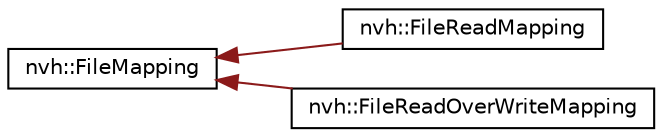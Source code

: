digraph "Graphical Class Hierarchy"
{
 // LATEX_PDF_SIZE
  edge [fontname="Helvetica",fontsize="10",labelfontname="Helvetica",labelfontsize="10"];
  node [fontname="Helvetica",fontsize="10",shape=record];
  rankdir="LR";
  Node0 [label="nvh::FileMapping",height=0.2,width=0.4,color="black", fillcolor="white", style="filled",URL="$classnvh_1_1_file_mapping.html",tooltip=" "];
  Node0 -> Node1 [dir="back",color="firebrick4",fontsize="10",style="solid",fontname="Helvetica"];
  Node1 [label="nvh::FileReadMapping",height=0.2,width=0.4,color="black", fillcolor="white", style="filled",URL="$classnvh_1_1_file_read_mapping.html",tooltip=" "];
  Node0 -> Node2 [dir="back",color="firebrick4",fontsize="10",style="solid",fontname="Helvetica"];
  Node2 [label="nvh::FileReadOverWriteMapping",height=0.2,width=0.4,color="black", fillcolor="white", style="filled",URL="$classnvh_1_1_file_read_over_write_mapping.html",tooltip=" "];
}
